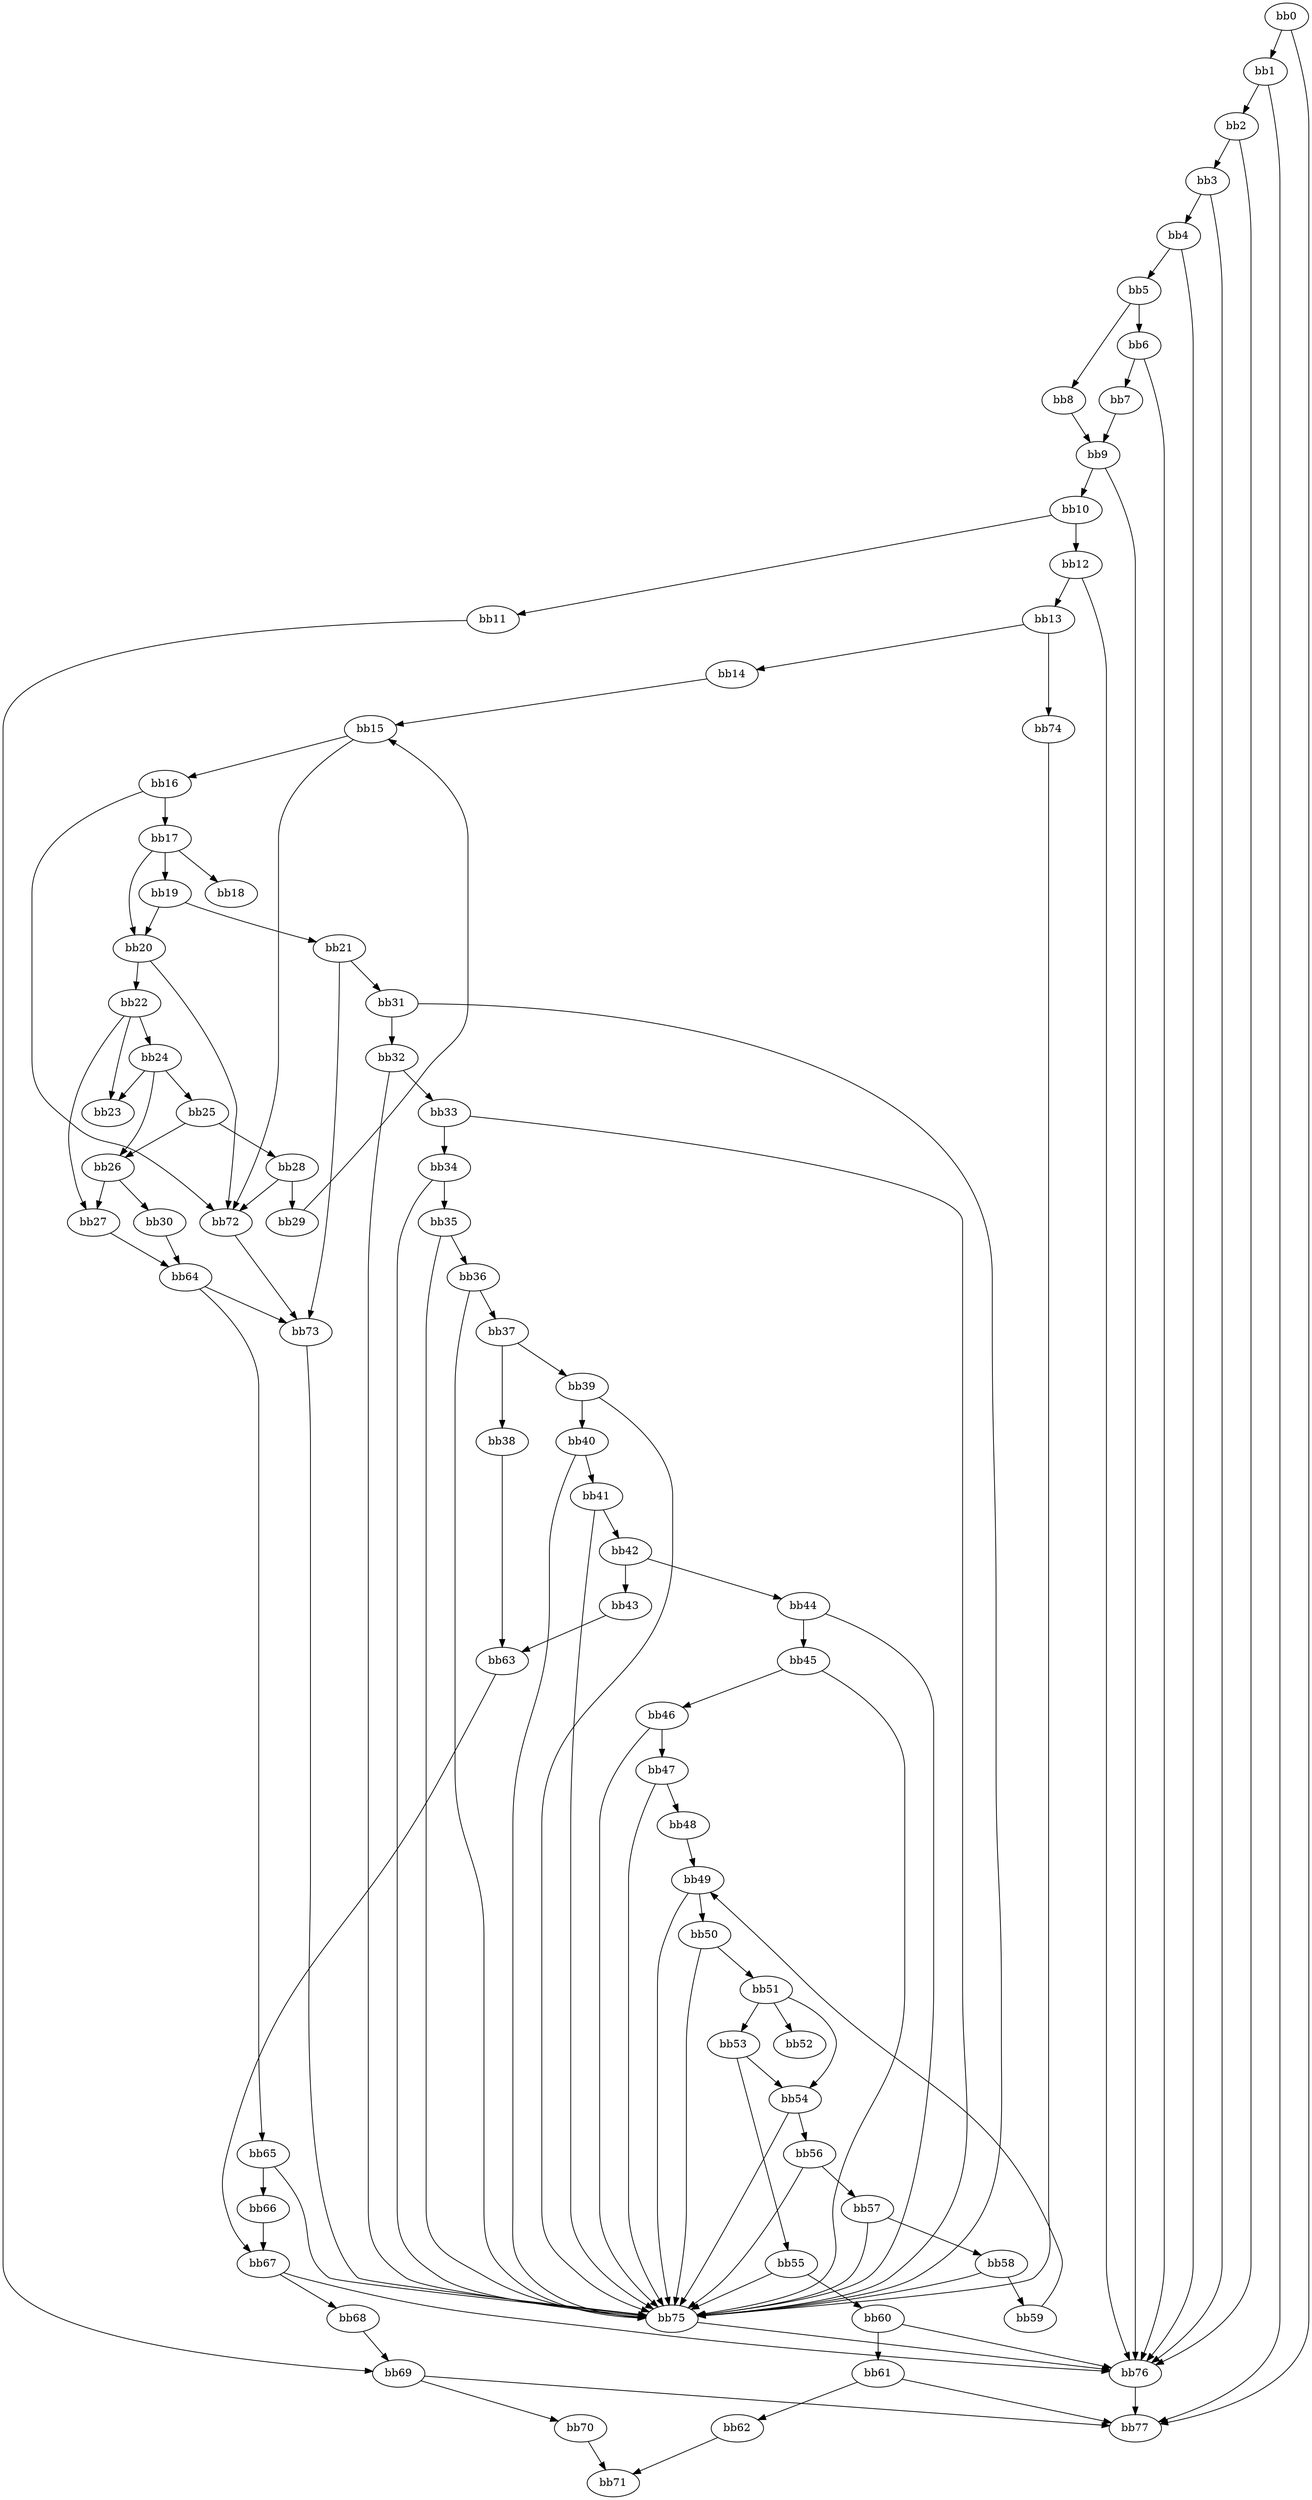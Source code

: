 digraph {
    0 [ label = "bb0\l" ]
    1 [ label = "bb1\l" ]
    2 [ label = "bb2\l" ]
    3 [ label = "bb3\l" ]
    4 [ label = "bb4\l" ]
    5 [ label = "bb5\l" ]
    6 [ label = "bb6\l" ]
    7 [ label = "bb7\l" ]
    8 [ label = "bb8\l" ]
    9 [ label = "bb9\l" ]
    10 [ label = "bb10\l" ]
    11 [ label = "bb11\l" ]
    12 [ label = "bb12\l" ]
    13 [ label = "bb13\l" ]
    14 [ label = "bb14\l" ]
    15 [ label = "bb15\l" ]
    16 [ label = "bb16\l" ]
    17 [ label = "bb17\l" ]
    18 [ label = "bb18\l" ]
    19 [ label = "bb19\l" ]
    20 [ label = "bb20\l" ]
    21 [ label = "bb21\l" ]
    22 [ label = "bb22\l" ]
    23 [ label = "bb23\l" ]
    24 [ label = "bb24\l" ]
    25 [ label = "bb25\l" ]
    26 [ label = "bb26\l" ]
    27 [ label = "bb27\l" ]
    28 [ label = "bb28\l" ]
    29 [ label = "bb29\l" ]
    30 [ label = "bb30\l" ]
    31 [ label = "bb31\l" ]
    32 [ label = "bb32\l" ]
    33 [ label = "bb33\l" ]
    34 [ label = "bb34\l" ]
    35 [ label = "bb35\l" ]
    36 [ label = "bb36\l" ]
    37 [ label = "bb37\l" ]
    38 [ label = "bb38\l" ]
    39 [ label = "bb39\l" ]
    40 [ label = "bb40\l" ]
    41 [ label = "bb41\l" ]
    42 [ label = "bb42\l" ]
    43 [ label = "bb43\l" ]
    44 [ label = "bb44\l" ]
    45 [ label = "bb45\l" ]
    46 [ label = "bb46\l" ]
    47 [ label = "bb47\l" ]
    48 [ label = "bb48\l" ]
    49 [ label = "bb49\l" ]
    50 [ label = "bb50\l" ]
    51 [ label = "bb51\l" ]
    52 [ label = "bb52\l" ]
    53 [ label = "bb53\l" ]
    54 [ label = "bb54\l" ]
    55 [ label = "bb55\l" ]
    56 [ label = "bb56\l" ]
    57 [ label = "bb57\l" ]
    58 [ label = "bb58\l" ]
    59 [ label = "bb59\l" ]
    60 [ label = "bb60\l" ]
    61 [ label = "bb61\l" ]
    62 [ label = "bb62\l" ]
    63 [ label = "bb63\l" ]
    64 [ label = "bb64\l" ]
    65 [ label = "bb65\l" ]
    66 [ label = "bb66\l" ]
    67 [ label = "bb67\l" ]
    68 [ label = "bb68\l" ]
    69 [ label = "bb69\l" ]
    70 [ label = "bb70\l" ]
    71 [ label = "bb71\l" ]
    72 [ label = "bb72\l" ]
    73 [ label = "bb73\l" ]
    74 [ label = "bb74\l" ]
    75 [ label = "bb75\l" ]
    76 [ label = "bb76\l" ]
    77 [ label = "bb77\l" ]
    0 -> 1 [ ]
    0 -> 77 [ ]
    1 -> 2 [ ]
    1 -> 77 [ ]
    2 -> 3 [ ]
    2 -> 76 [ ]
    3 -> 4 [ ]
    3 -> 76 [ ]
    4 -> 5 [ ]
    4 -> 76 [ ]
    5 -> 6 [ ]
    5 -> 8 [ ]
    6 -> 7 [ ]
    6 -> 76 [ ]
    7 -> 9 [ ]
    8 -> 9 [ ]
    9 -> 10 [ ]
    9 -> 76 [ ]
    10 -> 11 [ ]
    10 -> 12 [ ]
    11 -> 69 [ ]
    12 -> 13 [ ]
    12 -> 76 [ ]
    13 -> 14 [ ]
    13 -> 74 [ ]
    14 -> 15 [ ]
    15 -> 16 [ ]
    15 -> 72 [ ]
    16 -> 17 [ ]
    16 -> 72 [ ]
    17 -> 18 [ ]
    17 -> 19 [ ]
    17 -> 20 [ ]
    19 -> 20 [ ]
    19 -> 21 [ ]
    20 -> 22 [ ]
    20 -> 72 [ ]
    21 -> 31 [ ]
    21 -> 73 [ ]
    22 -> 23 [ ]
    22 -> 24 [ ]
    22 -> 27 [ ]
    24 -> 23 [ ]
    24 -> 25 [ ]
    24 -> 26 [ ]
    25 -> 26 [ ]
    25 -> 28 [ ]
    26 -> 27 [ ]
    26 -> 30 [ ]
    27 -> 64 [ ]
    28 -> 29 [ ]
    28 -> 72 [ ]
    29 -> 15 [ ]
    30 -> 64 [ ]
    31 -> 32 [ ]
    31 -> 75 [ ]
    32 -> 33 [ ]
    32 -> 75 [ ]
    33 -> 34 [ ]
    33 -> 75 [ ]
    34 -> 35 [ ]
    34 -> 75 [ ]
    35 -> 36 [ ]
    35 -> 75 [ ]
    36 -> 37 [ ]
    36 -> 75 [ ]
    37 -> 38 [ ]
    37 -> 39 [ ]
    38 -> 63 [ ]
    39 -> 40 [ ]
    39 -> 75 [ ]
    40 -> 41 [ ]
    40 -> 75 [ ]
    41 -> 42 [ ]
    41 -> 75 [ ]
    42 -> 43 [ ]
    42 -> 44 [ ]
    43 -> 63 [ ]
    44 -> 45 [ ]
    44 -> 75 [ ]
    45 -> 46 [ ]
    45 -> 75 [ ]
    46 -> 47 [ ]
    46 -> 75 [ ]
    47 -> 48 [ ]
    47 -> 75 [ ]
    48 -> 49 [ ]
    49 -> 50 [ ]
    49 -> 75 [ ]
    50 -> 51 [ ]
    50 -> 75 [ ]
    51 -> 52 [ ]
    51 -> 53 [ ]
    51 -> 54 [ ]
    53 -> 54 [ ]
    53 -> 55 [ ]
    54 -> 56 [ ]
    54 -> 75 [ ]
    55 -> 60 [ ]
    55 -> 75 [ ]
    56 -> 57 [ ]
    56 -> 75 [ ]
    57 -> 58 [ ]
    57 -> 75 [ ]
    58 -> 59 [ ]
    58 -> 75 [ ]
    59 -> 49 [ ]
    60 -> 61 [ ]
    60 -> 76 [ ]
    61 -> 62 [ ]
    61 -> 77 [ ]
    62 -> 71 [ ]
    63 -> 67 [ ]
    64 -> 65 [ ]
    64 -> 73 [ ]
    65 -> 66 [ ]
    65 -> 75 [ ]
    66 -> 67 [ ]
    67 -> 68 [ ]
    67 -> 76 [ ]
    68 -> 69 [ ]
    69 -> 70 [ ]
    69 -> 77 [ ]
    70 -> 71 [ ]
    72 -> 73 [ ]
    73 -> 75 [ ]
    74 -> 75 [ ]
    75 -> 76 [ ]
    76 -> 77 [ ]
}

